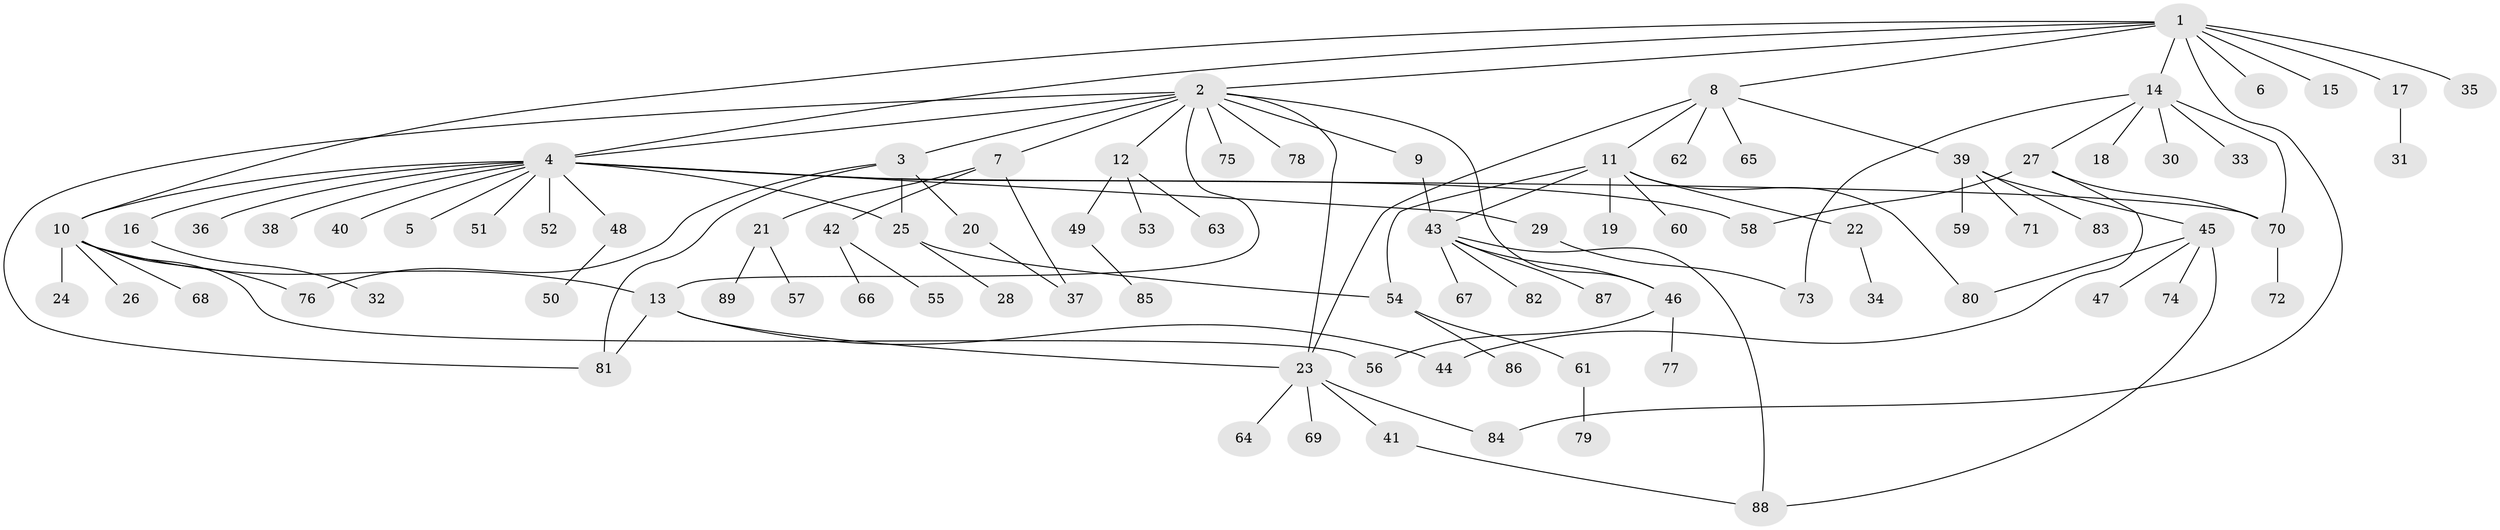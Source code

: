 // Generated by graph-tools (version 1.1) at 2025/26/03/09/25 03:26:08]
// undirected, 89 vertices, 111 edges
graph export_dot {
graph [start="1"]
  node [color=gray90,style=filled];
  1;
  2;
  3;
  4;
  5;
  6;
  7;
  8;
  9;
  10;
  11;
  12;
  13;
  14;
  15;
  16;
  17;
  18;
  19;
  20;
  21;
  22;
  23;
  24;
  25;
  26;
  27;
  28;
  29;
  30;
  31;
  32;
  33;
  34;
  35;
  36;
  37;
  38;
  39;
  40;
  41;
  42;
  43;
  44;
  45;
  46;
  47;
  48;
  49;
  50;
  51;
  52;
  53;
  54;
  55;
  56;
  57;
  58;
  59;
  60;
  61;
  62;
  63;
  64;
  65;
  66;
  67;
  68;
  69;
  70;
  71;
  72;
  73;
  74;
  75;
  76;
  77;
  78;
  79;
  80;
  81;
  82;
  83;
  84;
  85;
  86;
  87;
  88;
  89;
  1 -- 2;
  1 -- 4;
  1 -- 6;
  1 -- 8;
  1 -- 10;
  1 -- 14;
  1 -- 15;
  1 -- 17;
  1 -- 35;
  1 -- 84;
  2 -- 3;
  2 -- 4;
  2 -- 7;
  2 -- 9;
  2 -- 12;
  2 -- 13;
  2 -- 23;
  2 -- 46;
  2 -- 75;
  2 -- 78;
  2 -- 81;
  3 -- 20;
  3 -- 25;
  3 -- 76;
  3 -- 81;
  4 -- 5;
  4 -- 10;
  4 -- 16;
  4 -- 25;
  4 -- 29;
  4 -- 36;
  4 -- 38;
  4 -- 40;
  4 -- 48;
  4 -- 51;
  4 -- 52;
  4 -- 58;
  4 -- 70;
  7 -- 21;
  7 -- 37;
  7 -- 42;
  8 -- 11;
  8 -- 23;
  8 -- 39;
  8 -- 62;
  8 -- 65;
  9 -- 43;
  10 -- 13;
  10 -- 24;
  10 -- 26;
  10 -- 56;
  10 -- 68;
  10 -- 76;
  11 -- 19;
  11 -- 22;
  11 -- 43;
  11 -- 54;
  11 -- 60;
  11 -- 80;
  12 -- 49;
  12 -- 53;
  12 -- 63;
  13 -- 23;
  13 -- 44;
  13 -- 81;
  14 -- 18;
  14 -- 27;
  14 -- 30;
  14 -- 33;
  14 -- 70;
  14 -- 73;
  16 -- 32;
  17 -- 31;
  20 -- 37;
  21 -- 57;
  21 -- 89;
  22 -- 34;
  23 -- 41;
  23 -- 64;
  23 -- 69;
  23 -- 84;
  25 -- 28;
  25 -- 54;
  27 -- 44;
  27 -- 58;
  27 -- 70;
  29 -- 73;
  39 -- 45;
  39 -- 59;
  39 -- 71;
  39 -- 83;
  41 -- 88;
  42 -- 55;
  42 -- 66;
  43 -- 46;
  43 -- 67;
  43 -- 82;
  43 -- 87;
  43 -- 88;
  45 -- 47;
  45 -- 74;
  45 -- 80;
  45 -- 88;
  46 -- 56;
  46 -- 77;
  48 -- 50;
  49 -- 85;
  54 -- 61;
  54 -- 86;
  61 -- 79;
  70 -- 72;
}
